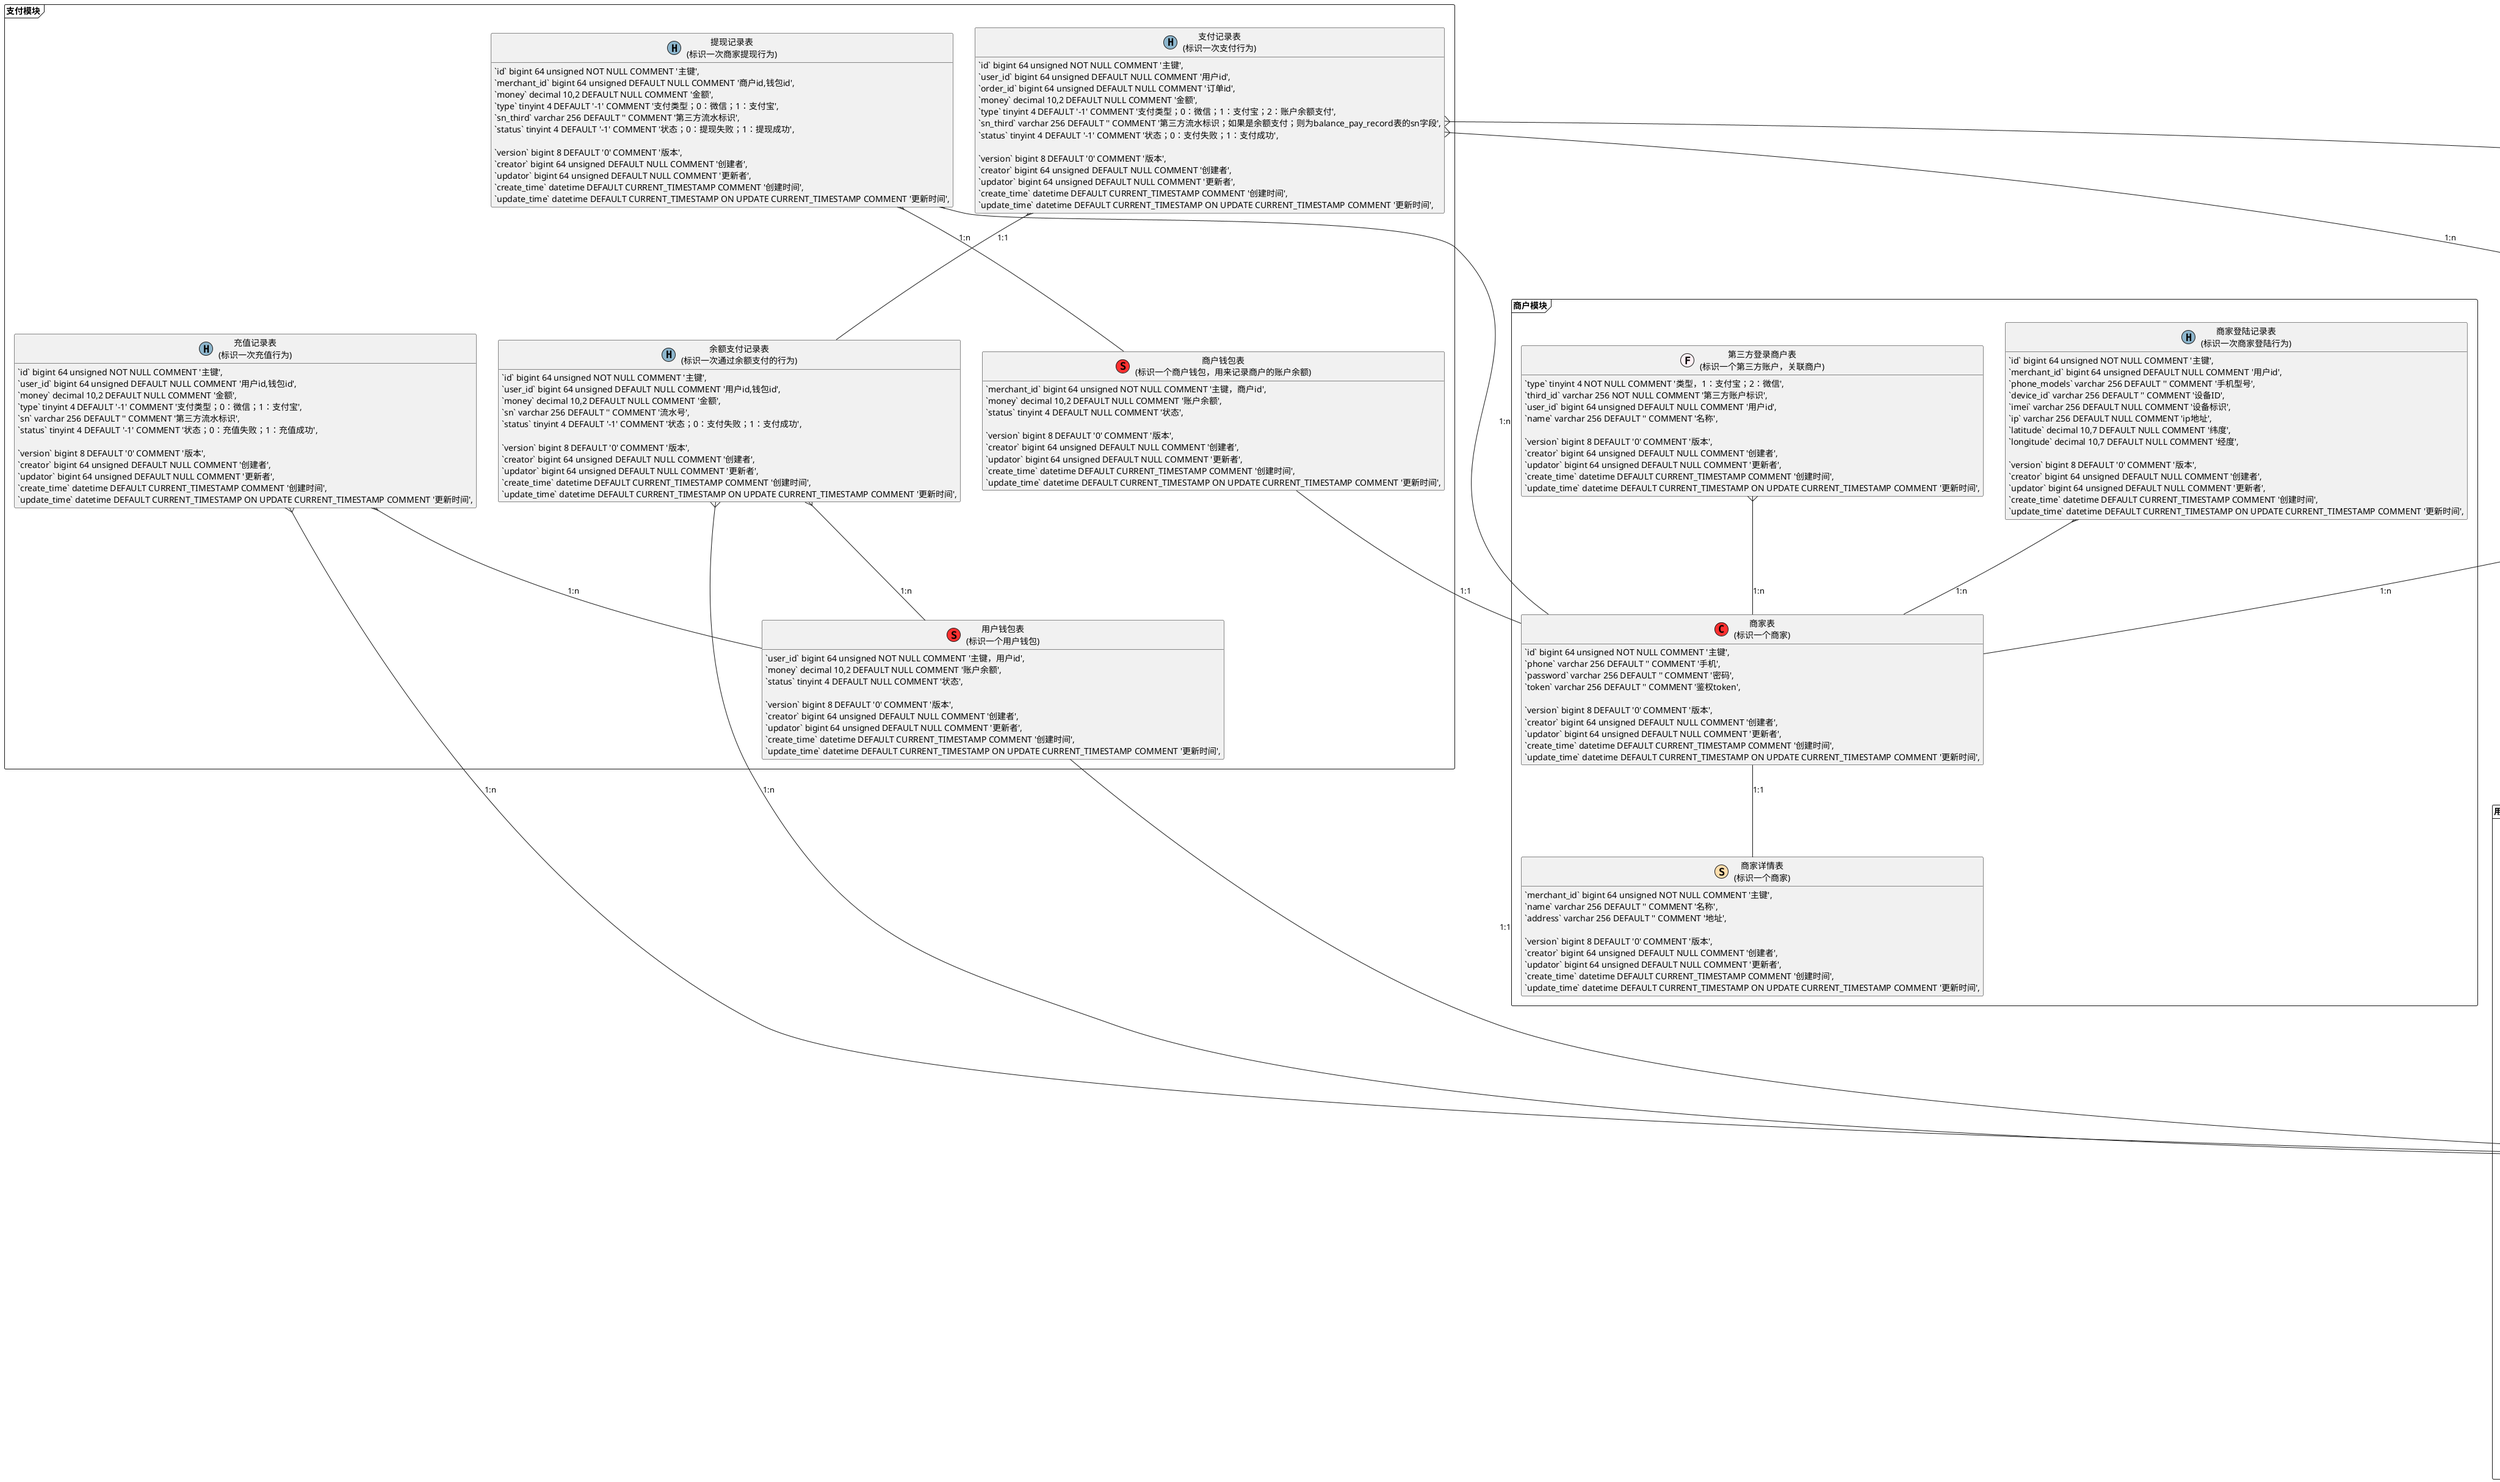 @startuml

/'中心表'/
!define CenterTable(name,desc) class name as "desc" << (C,#FF3030) >>
/'子集表'/
!define SubsetTable(name,desc) class name as "desc" << (S,#FFDEAD) >>
/'子集-中心表'/
!define SubsetCenterTable(name,desc) class name as "desc" << (S,#FF3030) >>
/'功能表'/
!define FunctionTable(name,desc) class name as "desc" << (F,#FFF0F5) >>
/'关系表'/
!define RelationTable(name,desc) class name as "desc" << (R,#FAFAD2) >>

/'业务流程-中心表'/
!define BusinessCenterTable(name,desc) class name as "desc" << (B,#FF3030) >>
/'业务流程表'/
!define BusinessTable(name,desc) class name as "desc" << (B,#AB82FF) >>
/'行为表'/
!define BehaviourRecordTable(name,desc) class name as "desc" << (H,#8DB6CD) >>
/'验证表'/
!define VerificationTable(name,desc) class name as "desc" << (V,#B5B5B5) >>



!define varchar(x) varchar x
!define tinyint(x) tinyint x
!define smallint(x) smallint x
!define mediumint(x) mediumint x
!define int(x) bigint x
!define bigint(x) bigint x
!define decimal(x,y) decimal x,y

hide methods
hide stereotypes



package 商户模块 <<Frame>> {
    CenterTable(merchant, "商家表\n(标识一个商家)"){
        `id` bigint(64) unsigned NOT NULL COMMENT '主键',
        `phone` varchar(256) DEFAULT '' COMMENT '手机',
        `password` varchar(256) DEFAULT '' COMMENT '密码',
        `token` varchar(256) DEFAULT '' COMMENT '鉴权token',

        `version` int(8) DEFAULT '0' COMMENT '版本',
        `creator` bigint(64) unsigned DEFAULT NULL COMMENT '创建者',
        `updator` bigint(64) unsigned DEFAULT NULL COMMENT '更新者',
        `create_time` datetime DEFAULT CURRENT_TIMESTAMP COMMENT '创建时间',
        `update_time` datetime DEFAULT CURRENT_TIMESTAMP ON UPDATE CURRENT_TIMESTAMP COMMENT '更新时间',
        PRIMARY KEY (`id`)
    }

    SubsetTable(merchant_detail, "商家详情表\n(标识一个商家)"){
        `merchant_id` bigint(64) unsigned NOT NULL COMMENT '主键',
        `name` varchar(256) DEFAULT '' COMMENT '名称',
        `address` varchar(256) DEFAULT '' COMMENT '地址',

        `version` int(8) DEFAULT '0' COMMENT '版本',
        `creator` bigint(64) unsigned DEFAULT NULL COMMENT '创建者',
        `updator` bigint(64) unsigned DEFAULT NULL COMMENT '更新者',
        `create_time` datetime DEFAULT CURRENT_TIMESTAMP COMMENT '创建时间',
        `update_time` datetime DEFAULT CURRENT_TIMESTAMP ON UPDATE CURRENT_TIMESTAMP COMMENT '更新时间',
        PRIMARY KEY (`merchant_id`)
    }

    BehaviourRecordTable(merchant_login_record, "商家登陆记录表\n(标识一次商家登陆行为)"){
        `id` bigint(64) unsigned NOT NULL COMMENT '主键',
        `merchant_id` bigint(64) unsigned DEFAULT NULL COMMENT '用户id',
        `phone_models` varchar(256) DEFAULT '' COMMENT '手机型号',
        `device_id` varchar(256) DEFAULT '' COMMENT '设备ID',
        `imei` varchar(256) DEFAULT NULL COMMENT '设备标识',
        `ip` varchar(256) DEFAULT NULL COMMENT 'ip地址',
        `latitude` decimal(10,7) DEFAULT NULL COMMENT '纬度',
        `longitude` decimal(10,7) DEFAULT NULL COMMENT '经度',

        `version` int(8) DEFAULT '0' COMMENT '版本',
        `creator` bigint(64) unsigned DEFAULT NULL COMMENT '创建者',
        `updator` bigint(64) unsigned DEFAULT NULL COMMENT '更新者',
        `create_time` datetime DEFAULT CURRENT_TIMESTAMP COMMENT '创建时间',
        `update_time` datetime DEFAULT CURRENT_TIMESTAMP ON UPDATE CURRENT_TIMESTAMP COMMENT '更新时间',
        PRIMARY KEY (`id`)
    }

    FunctionTable(merchant_third, "第三方登录商户表\n(标识一个第三方账户，关联商户)"){
        `type` tinyint(4) NOT NULL COMMENT '类型，1：支付宝；2：微信',
        `third_id` varchar(256) NOT NULL COMMENT '第三方账户标识',
        `user_id` bigint(64) unsigned DEFAULT NULL COMMENT '用户id',
        `name` varchar(256) DEFAULT '' COMMENT '名称',

        `version` int(8) DEFAULT '0' COMMENT '版本',
        `creator` bigint(64) unsigned DEFAULT NULL COMMENT '创建者',
        `updator` bigint(64) unsigned DEFAULT NULL COMMENT '更新者',
        `create_time` datetime DEFAULT CURRENT_TIMESTAMP COMMENT '创建时间',
        `update_time` datetime DEFAULT CURRENT_TIMESTAMP ON UPDATE CURRENT_TIMESTAMP COMMENT '更新时间',
        PRIMARY KEY (`type`,`third_id`)
    }
}

package 用户模块 <<Frame>> {
    CenterTable(user, "用户表\n(标识一个用户)"){
        `id` bigint(64) unsigned NOT NULL COMMENT '主键',
        `type` tinyint(4) DEFAULT '-1' COMMENT '用户类型,0:个人用户；1：企业用户；-1：未知',
        `phone` varchar(256) DEFAULT '' COMMENT '手机',
        `password` varchar(256) DEFAULT '' COMMENT '密码',
        `status` tinyint(4) DEFAULT NULL COMMENT '状态',
        `token` varchar(256) DEFAULT '' COMMENT '鉴权token',

        `version` int(8) DEFAULT '0' COMMENT '版本',
        `creator` bigint(64) unsigned DEFAULT NULL COMMENT '创建者',
        `updator` bigint(64) unsigned DEFAULT NULL COMMENT '更新者',
        `create_time` datetime DEFAULT CURRENT_TIMESTAMP COMMENT '创建时间',
        `update_time` datetime DEFAULT CURRENT_TIMESTAMP ON UPDATE CURRENT_TIMESTAMP COMMENT '更新时间',
        PRIMARY KEY (`id`)
    }

    SubsetTable(user_detail, "用户详情表\n(标识一个用户)"){
        `user_id` bigint(64) unsigned NOT NULL COMMENT '主键，等同于user表的id',
        `group_id` bigint(64) unsigned DEFAULT NULL COMMENT '团体所属',
        `name` varchar(256) DEFAULT '' COMMENT '姓名、企业名',
        `nick_name` varchar(256) DEFAULT '' COMMENT '昵称',
        `id_number` varchar(256) DEFAULT '' COMMENT '身份证号',
        `sex` tinyint(4) DEFAULT '-1' COMMENT '性别,0:女；1：男；-1：未知',

        `version` int(8) DEFAULT '0' COMMENT '版本',
        `creator` bigint(64) unsigned DEFAULT NULL COMMENT '创建者',
        `updator` bigint(64) unsigned DEFAULT NULL COMMENT '更新者',
        `create_time` datetime DEFAULT CURRENT_TIMESTAMP COMMENT '创建时间',
        `update_time` datetime DEFAULT CURRENT_TIMESTAMP ON UPDATE CURRENT_TIMESTAMP COMMENT '更新时间',
        PRIMARY KEY (`user_id`)
    }

    FunctionTable(user_third, "第三方登录用户表\n(标识一个第三方账户，关联用户)"){
        `type` tinyint(4) NOT NULL COMMENT '类型，1：支付宝；2：微信',
        `third_id` varchar(256) NOT NULL COMMENT '第三方账户标识',
        `user_id` bigint(64) unsigned DEFAULT NULL COMMENT '用户id',
        `name` varchar(256) DEFAULT NULL COMMENT '第三方账户姓名',

        `version` int(8) DEFAULT '0' COMMENT '版本',
        `creator` bigint(64) unsigned DEFAULT NULL COMMENT '创建者',
        `updator` bigint(64) unsigned DEFAULT NULL COMMENT '更新者',
        `create_time` datetime DEFAULT CURRENT_TIMESTAMP COMMENT '创建时间',
        `update_time` datetime DEFAULT CURRENT_TIMESTAMP ON UPDATE CURRENT_TIMESTAMP COMMENT '更新时间',
        PRIMARY KEY (`type`,`third_id`)
    }

    BehaviourRecordTable(user_login_record, "用户登陆记录表\n(标识一次用户登陆行为)"){
        `id` bigint(64) unsigned NOT NULL COMMENT '主键',
        `user_id` bigint(64) unsigned DEFAULT NULL COMMENT '用户id',
        `phone_models` varchar(256) DEFAULT '' COMMENT '手机型号',
        `device_id` varchar(256) DEFAULT '' COMMENT '设备ID',
        `imei` varchar(256) DEFAULT NULL COMMENT '设备标识',
        `ip` varchar(256) DEFAULT NULL COMMENT 'ip地址',
        `latitude` decimal(10,7) DEFAULT NULL COMMENT '纬度',
        `longitude` decimal(10,7) DEFAULT NULL COMMENT '经度',

        `version` int(8) DEFAULT '0' COMMENT '版本',
        `creator` bigint(64) unsigned DEFAULT NULL COMMENT '创建者',
        `updator` bigint(64) unsigned DEFAULT NULL COMMENT '更新者',
        `create_time` datetime DEFAULT CURRENT_TIMESTAMP COMMENT '创建时间',
        `update_time` datetime DEFAULT CURRENT_TIMESTAMP ON UPDATE CURRENT_TIMESTAMP COMMENT '更新时间',
        PRIMARY KEY (`id`)
    }

    CenterTable(car, "车辆表\n(标识一个车辆)"){
        `id` bigint(64) unsigned NOT NULL COMMENT '主键',
        `user_id` bigint(64) unsigned DEFAULT NULL COMMENT '用户id',
        `vin` varchar(256) DEFAULT '' COMMENT 'vin码',
        `license_number` varchar(256) DEFAULT '' COMMENT '车辆号码',
        `self_number` varchar(256) DEFAULT '' COMMENT '自编号',
        `brand` varchar(256) DEFAULT '' COMMENT '品牌',
        `category` varchar(256) DEFAULT '-1' COMMENT '车辆分类',

        `version` int(8) DEFAULT '0' COMMENT '版本',
        `creator` bigint(64) unsigned DEFAULT NULL COMMENT '创建者',
        `updator` bigint(64) unsigned DEFAULT NULL COMMENT '更新者',
        `create_time` datetime DEFAULT CURRENT_TIMESTAMP COMMENT '创建时间',
        `update_time` datetime DEFAULT CURRENT_TIMESTAMP ON UPDATE CURRENT_TIMESTAMP COMMENT '更新时间',
        PRIMARY KEY (`id`)
    }
}

package 订单模块 <<Frame>> {
    BusinessCenterTable(order, "订单表\n(标识一个订单)"){
        `id` bigint(64) unsigned NOT NULL COMMENT '主键',
        `status` tinyint(4) DEFAULT '-1' COMMENT ' 0：创建，如果创建即确认，此状态则作为保留状态；
                                                    10：订单已确认，平台将会激活充电枪；
                                                    11：订单已作废，订单创建后，用户在进行充电前主动取消，如果创建即确认，此状态则作为保留状态；
                                                    12：订单已完成，成功的订单完结状态。
                                                    13：订单失败完成，充电失败、没有成功支付或其他原因而需要完结的订单；
                                                    20：充电中，如果不显示此状态，此状态可作为保留状态；
                                                    21：充电成功，充电已完成，尚未支付；
                                                    22：充电失败；
                                                    30：已支付；
                                                    31：支付失败； ',
        `sn` bigint(32) unsigned DEFAULT NULL COMMENT '订单编号',
        `user_id` bigint(64) unsigned DEFAULT NULL COMMENT '用户id',
        `merchant_id` bigint(64) unsigned DEFAULT NULL COMMENT '商户id',
        `cg_id` bigint(64) unsigned DEFAULT NULL COMMENT '充电枪id',
        `money` decimal(10,2) DEFAULT NULL COMMENT '金额',

        `version` int(8) DEFAULT '0' COMMENT '版本',
        `creator` bigint(64) unsigned DEFAULT NULL COMMENT '创建者',
        `updator` bigint(64) unsigned DEFAULT NULL COMMENT '更新者',
        `create_time` datetime DEFAULT CURRENT_TIMESTAMP COMMENT '创建时间',
        `update_time` datetime DEFAULT CURRENT_TIMESTAMP ON UPDATE CURRENT_TIMESTAMP COMMENT '更新时间',
         PRIMARY KEY (`id`)
    }

    SubsetTable(order_detail, "订单详情表\n(标识一个订单)"){
         `order_id` bigint(64) unsigned NOT NULL COMMENT '主键',
         `cp_id` bigint(64) unsigned DEFAULT NULL COMMENT '充电桩id',
         `car_id` bigint(64) unsigned DEFAULT NULL COMMENT '车辆id',

         `version` int(8) DEFAULT '0' COMMENT '版本',
         `creator` bigint(64) unsigned DEFAULT NULL COMMENT '创建者',
         `updator` bigint(64) unsigned DEFAULT NULL COMMENT '更新者',
         `create_time` datetime DEFAULT CURRENT_TIMESTAMP COMMENT '创建时间',
         `update_time` datetime DEFAULT CURRENT_TIMESTAMP ON UPDATE CURRENT_TIMESTAMP COMMENT '更新时间',
         PRIMARY KEY (`order_id`)
    }
}


package 支付模块 <<Frame>> {

    BehaviourRecordTable(pay_record, "支付记录表\n(标识一次支付行为)"){
         `id` bigint(64) unsigned NOT NULL COMMENT '主键',
         `user_id` bigint(64) unsigned DEFAULT NULL COMMENT '用户id',
         `order_id` bigint(64) unsigned DEFAULT NULL COMMENT '订单id',
         `money` decimal(10,2) DEFAULT NULL COMMENT '金额',
         `type` tinyint(4) DEFAULT '-1' COMMENT '支付类型；0：微信；1：支付宝；2：账户余额支付',
         `sn_third` varchar(256) DEFAULT '' COMMENT '第三方流水标识；如果是余额支付；则为balance_pay_record表的sn字段',
         `status` tinyint(4) DEFAULT '-1' COMMENT '状态；0：支付失败；1：支付成功',

         `version` int(8) DEFAULT '0' COMMENT '版本',
         `creator` bigint(64) unsigned DEFAULT NULL COMMENT '创建者',
         `updator` bigint(64) unsigned DEFAULT NULL COMMENT '更新者',
         `create_time` datetime DEFAULT CURRENT_TIMESTAMP COMMENT '创建时间',
         `update_time` datetime DEFAULT CURRENT_TIMESTAMP ON UPDATE CURRENT_TIMESTAMP COMMENT '更新时间',
         PRIMARY KEY (`id`)
    }

    SubsetCenterTable(wallet, "用户钱包表\n(标识一个用户钱包)"){
        `user_id` bigint(64) unsigned NOT NULL COMMENT '主键，用户id',
        `money` decimal(10,2) DEFAULT NULL COMMENT '账户余额',
        `status` tinyint(4) DEFAULT NULL COMMENT '状态',

        `version` int(8) DEFAULT '0' COMMENT '版本',
        `creator` bigint(64) unsigned DEFAULT NULL COMMENT '创建者',
        `updator` bigint(64) unsigned DEFAULT NULL COMMENT '更新者',
        `create_time` datetime DEFAULT CURRENT_TIMESTAMP COMMENT '创建时间',
        `update_time` datetime DEFAULT CURRENT_TIMESTAMP ON UPDATE CURRENT_TIMESTAMP COMMENT '更新时间',
        PRIMARY KEY (`user_id`)
    }

    BehaviourRecordTable(deposit_record, "充值记录表\n(标识一次充值行为)"){
        `id` bigint(64) unsigned NOT NULL COMMENT '主键',
        `user_id` bigint(64) unsigned DEFAULT NULL COMMENT '用户id,钱包id',
        `money` decimal(10,2) DEFAULT NULL COMMENT '金额',
        `type` tinyint(4) DEFAULT '-1' COMMENT '支付类型；0：微信；1：支付宝',
        `sn` varchar(256) DEFAULT '' COMMENT '第三方流水标识',
        `status` tinyint(4) DEFAULT '-1' COMMENT '状态；0：充值失败；1：充值成功',

        `version` int(8) DEFAULT '0' COMMENT '版本',
        `creator` bigint(64) unsigned DEFAULT NULL COMMENT '创建者',
        `updator` bigint(64) unsigned DEFAULT NULL COMMENT '更新者',
        `create_time` datetime DEFAULT CURRENT_TIMESTAMP COMMENT '创建时间',
        `update_time` datetime DEFAULT CURRENT_TIMESTAMP ON UPDATE CURRENT_TIMESTAMP COMMENT '更新时间',
        PRIMARY KEY (`id`)
    }

    BehaviourRecordTable(balance_pay_record, "余额支付记录表\n(标识一次通过余额支付的行为)"){
        `id` bigint(64) unsigned NOT NULL COMMENT '主键',
        `user_id` bigint(64) unsigned DEFAULT NULL COMMENT '用户id,钱包id',
        `money` decimal(10,2) DEFAULT NULL COMMENT '金额',
        `sn` varchar(256) DEFAULT '' COMMENT '流水号',
        `status` tinyint(4) DEFAULT '-1' COMMENT '状态；0：支付失败；1：支付成功',

        `version` int(8) DEFAULT '0' COMMENT '版本',
        `creator` bigint(64) unsigned DEFAULT NULL COMMENT '创建者',
        `updator` bigint(64) unsigned DEFAULT NULL COMMENT '更新者',
        `create_time` datetime DEFAULT CURRENT_TIMESTAMP COMMENT '创建时间',
        `update_time` datetime DEFAULT CURRENT_TIMESTAMP ON UPDATE CURRENT_TIMESTAMP COMMENT '更新时间',
        PRIMARY KEY (`id`)
    }

  BehaviourRecordTable(withdraw_record, "提现记录表\n(标识一次商家提现行为)"){
      `id` bigint(64) unsigned NOT NULL COMMENT '主键',
      `merchant_id` bigint(64) unsigned DEFAULT NULL COMMENT '商户id,钱包id',
      `money` decimal(10,2) DEFAULT NULL COMMENT '金额',
      `type` tinyint(4) DEFAULT '-1' COMMENT '支付类型；0：微信；1：支付宝',
      `sn_third` varchar(256) DEFAULT '' COMMENT '第三方流水标识',
      `status` tinyint(4) DEFAULT '-1' COMMENT '状态；0：提现失败；1：提现成功',

      `version` int(8) DEFAULT '0' COMMENT '版本',
      `creator` bigint(64) unsigned DEFAULT NULL COMMENT '创建者',
      `updator` bigint(64) unsigned DEFAULT NULL COMMENT '更新者',
      `create_time` datetime DEFAULT CURRENT_TIMESTAMP COMMENT '创建时间',
      `update_time` datetime DEFAULT CURRENT_TIMESTAMP ON UPDATE CURRENT_TIMESTAMP COMMENT '更新时间',
      PRIMARY KEY (`id`)
  }

  SubsetCenterTable(merchant_wallet, "商户钱包表\n(标识一个商户钱包，用来记录商户的账户余额)"){
      `merchant_id` bigint(64) unsigned NOT NULL COMMENT '主键，商户id',
      `money` decimal(10,2) DEFAULT NULL COMMENT '账户余额',
      `status` tinyint(4) DEFAULT NULL COMMENT '状态',

      `version` int(8) DEFAULT '0' COMMENT '版本',
      `creator` bigint(64) unsigned DEFAULT NULL COMMENT '创建者',
      `updator` bigint(64) unsigned DEFAULT NULL COMMENT '更新者',
      `create_time` datetime DEFAULT CURRENT_TIMESTAMP COMMENT '创建时间',
      `update_time` datetime DEFAULT CURRENT_TIMESTAMP ON UPDATE CURRENT_TIMESTAMP COMMENT '更新时间',
      PRIMARY KEY (`merchant_id`)
  }
}



/'用户'/
user -- user_detail : 1:1
user_third }-- user : 1:n
user_login_record }-- user : 1:n

/'商家'/
merchant -- merchant_detail : 1:1
merchant_third }-- merchant : 1:n
merchant_login_record }-- merchant : 1:n

/'商户钱包'/
merchant_wallet -- merchant : 1:1

/'提现'/
withdraw_record }-- merchant : 1:n
withdraw_record }-- merchant_wallet : 1:n

/'订单'/
order -- order_detail : 1:1
order }-- user : 1:n
order }-- merchant : 1:n /'充电桩商家有可能变动，所以，订单记录下单时的商家'/
order_detail }-- car : 1:n

/'支付'/
pay_record }-- order : 1:n
pay_record }-- user : 1:n
pay_record }-- balance_pay_record : 1:1

/'钱包'/
wallet -- user : 1:1

/'充值'/
deposit_record }-- user : 1:n
deposit_record }-- wallet : 1:n

/'余额支付'/
balance_pay_record }-- user : 1:n
balance_pay_record }-- wallet : 1:n


/'车辆'/
car }-- user : 1:n





/'

用户注册改动的表
user
user_detail
如果是第三方注册：
    user_third

用户登陆改动的表
user
user_login_record

用户扫码充电改动的表
order
order_detail


用户支付改动的表
order
pay_record
如果是余额支付：
    balance_pay_record
    wallet

用户支充值改动的表
deposit_record
wallet

用户创建订单改动的表
order

订单状态：
0：创建，如果创建即确认，此状态则作为保留状态；
10：订单已确认，平台将会激活充电枪；
11：订单已作废，订单创建后，用户在进行充电前主动取消，如果创建即确认，此状态则作为保留状态；
12：订单已完成，成功的订单完结状态。
13：订单失败完成，充电失败、没有成功支付或其他原因而需要完结的订单；
20：充电中，如果不显示此状态，此状态可作为保留状态；
21：充电成功，充电已完成，尚未支付；
22：充电失败；
30：已支付；
31：支付失败；




'/





@enduml